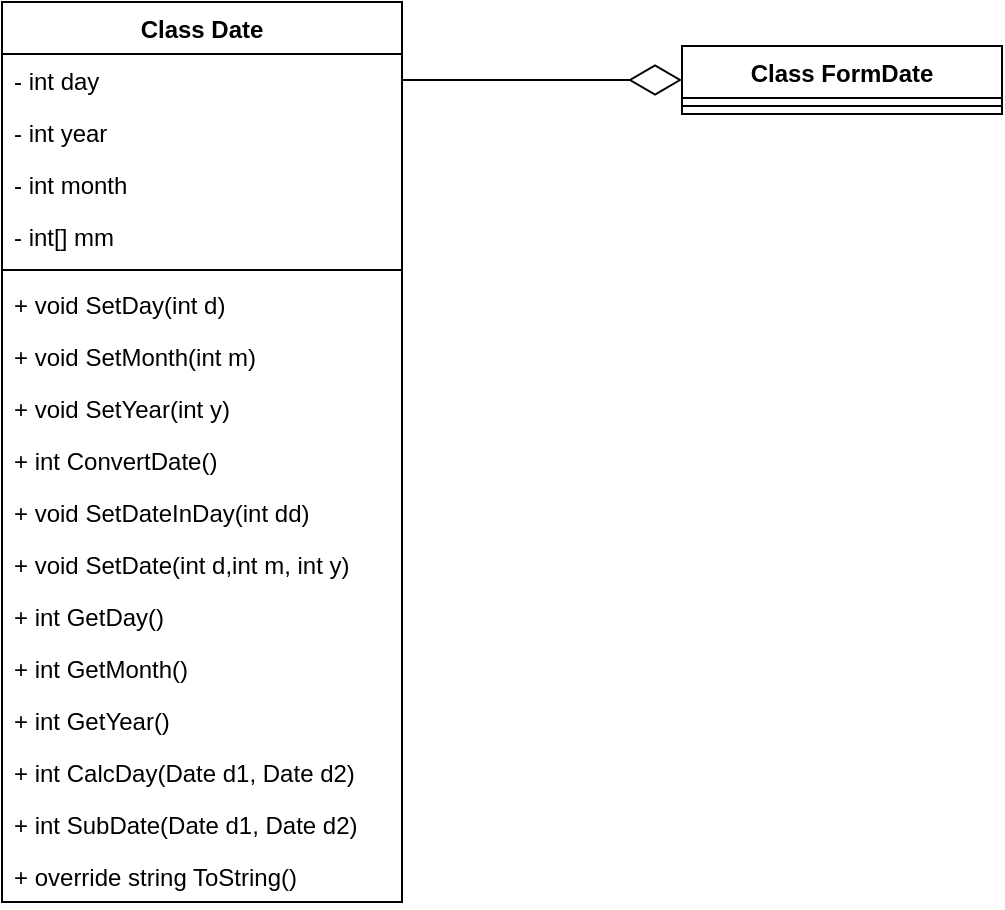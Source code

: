 <mxfile version="20.8.23" type="device"><diagram id="C5RBs43oDa-KdzZeNtuy" name="Page-1"><mxGraphModel dx="1674" dy="739" grid="1" gridSize="10" guides="1" tooltips="1" connect="1" arrows="1" fold="1" page="1" pageScale="1" pageWidth="827" pageHeight="1169" math="0" shadow="0"><root><mxCell id="WIyWlLk6GJQsqaUBKTNV-0"/><mxCell id="WIyWlLk6GJQsqaUBKTNV-1" parent="WIyWlLk6GJQsqaUBKTNV-0"/><mxCell id="NbKrStHt6KwaUkh5Cjne-0" value="" style="endArrow=diamondThin;endFill=0;endSize=24;html=1;rounded=0;entryX=0;entryY=0.5;entryDx=0;entryDy=0;" parent="WIyWlLk6GJQsqaUBKTNV-1" source="NbKrStHt6KwaUkh5Cjne-29" target="Ip3qrehRlykCAQib55q2-3" edge="1"><mxGeometry width="160" relative="1" as="geometry"><mxPoint x="321.96" y="401" as="sourcePoint"/><mxPoint x="490" y="425" as="targetPoint"/></mxGeometry></mxCell><mxCell id="NbKrStHt6KwaUkh5Cjne-28" value="Class Date" style="swimlane;fontStyle=1;align=center;verticalAlign=top;childLayout=stackLayout;horizontal=1;startSize=26;horizontalStack=0;resizeParent=1;resizeParentMax=0;resizeLast=0;collapsible=1;marginBottom=0;" parent="WIyWlLk6GJQsqaUBKTNV-1" vertex="1"><mxGeometry x="180" y="360" width="200" height="450" as="geometry"/></mxCell><mxCell id="NbKrStHt6KwaUkh5Cjne-29" value="- int day&#10;" style="text;strokeColor=none;fillColor=none;align=left;verticalAlign=top;spacingLeft=4;spacingRight=4;overflow=hidden;rotatable=0;points=[[0,0.5],[1,0.5]];portConstraint=eastwest;" parent="NbKrStHt6KwaUkh5Cjne-28" vertex="1"><mxGeometry y="26" width="200" height="26" as="geometry"/></mxCell><mxCell id="NbKrStHt6KwaUkh5Cjne-33" value="- int year&#10;" style="text;strokeColor=none;fillColor=none;align=left;verticalAlign=top;spacingLeft=4;spacingRight=4;overflow=hidden;rotatable=0;points=[[0,0.5],[1,0.5]];portConstraint=eastwest;" parent="NbKrStHt6KwaUkh5Cjne-28" vertex="1"><mxGeometry y="52" width="200" height="26" as="geometry"/></mxCell><mxCell id="NbKrStHt6KwaUkh5Cjne-34" value="- int month" style="text;strokeColor=none;fillColor=none;align=left;verticalAlign=top;spacingLeft=4;spacingRight=4;overflow=hidden;rotatable=0;points=[[0,0.5],[1,0.5]];portConstraint=eastwest;" parent="NbKrStHt6KwaUkh5Cjne-28" vertex="1"><mxGeometry y="78" width="200" height="26" as="geometry"/></mxCell><mxCell id="NbKrStHt6KwaUkh5Cjne-35" value="- int[] mm&#10;" style="text;strokeColor=none;fillColor=none;align=left;verticalAlign=top;spacingLeft=4;spacingRight=4;overflow=hidden;rotatable=0;points=[[0,0.5],[1,0.5]];portConstraint=eastwest;" parent="NbKrStHt6KwaUkh5Cjne-28" vertex="1"><mxGeometry y="104" width="200" height="26" as="geometry"/></mxCell><mxCell id="NbKrStHt6KwaUkh5Cjne-30" value="" style="line;strokeWidth=1;fillColor=none;align=left;verticalAlign=middle;spacingTop=-1;spacingLeft=3;spacingRight=3;rotatable=0;labelPosition=right;points=[];portConstraint=eastwest;strokeColor=inherit;" parent="NbKrStHt6KwaUkh5Cjne-28" vertex="1"><mxGeometry y="130" width="200" height="8" as="geometry"/></mxCell><mxCell id="NbKrStHt6KwaUkh5Cjne-31" value="+ void SetDay(int d)   " style="text;strokeColor=none;fillColor=none;align=left;verticalAlign=top;spacingLeft=4;spacingRight=4;overflow=hidden;rotatable=0;points=[[0,0.5],[1,0.5]];portConstraint=eastwest;" parent="NbKrStHt6KwaUkh5Cjne-28" vertex="1"><mxGeometry y="138" width="200" height="26" as="geometry"/></mxCell><mxCell id="NbKrStHt6KwaUkh5Cjne-36" value="+ void SetMonth(int m)   " style="text;strokeColor=none;fillColor=none;align=left;verticalAlign=top;spacingLeft=4;spacingRight=4;overflow=hidden;rotatable=0;points=[[0,0.5],[1,0.5]];portConstraint=eastwest;" parent="NbKrStHt6KwaUkh5Cjne-28" vertex="1"><mxGeometry y="164" width="200" height="26" as="geometry"/></mxCell><mxCell id="NbKrStHt6KwaUkh5Cjne-38" value="+ void SetYear(int y)   " style="text;strokeColor=none;fillColor=none;align=left;verticalAlign=top;spacingLeft=4;spacingRight=4;overflow=hidden;rotatable=0;points=[[0,0.5],[1,0.5]];portConstraint=eastwest;" parent="NbKrStHt6KwaUkh5Cjne-28" vertex="1"><mxGeometry y="190" width="200" height="26" as="geometry"/></mxCell><mxCell id="NbKrStHt6KwaUkh5Cjne-40" value="+ int ConvertDate()&#10;   " style="text;strokeColor=none;fillColor=none;align=left;verticalAlign=top;spacingLeft=4;spacingRight=4;overflow=hidden;rotatable=0;points=[[0,0.5],[1,0.5]];portConstraint=eastwest;" parent="NbKrStHt6KwaUkh5Cjne-28" vertex="1"><mxGeometry y="216" width="200" height="26" as="geometry"/></mxCell><mxCell id="NbKrStHt6KwaUkh5Cjne-41" value="+ void SetDateInDay(int dd)" style="text;strokeColor=none;fillColor=none;align=left;verticalAlign=top;spacingLeft=4;spacingRight=4;overflow=hidden;rotatable=0;points=[[0,0.5],[1,0.5]];portConstraint=eastwest;" parent="NbKrStHt6KwaUkh5Cjne-28" vertex="1"><mxGeometry y="242" width="200" height="26" as="geometry"/></mxCell><mxCell id="NbKrStHt6KwaUkh5Cjne-43" value="+ void SetDate(int d,int m, int y)   " style="text;strokeColor=none;fillColor=none;align=left;verticalAlign=top;spacingLeft=4;spacingRight=4;overflow=hidden;rotatable=0;points=[[0,0.5],[1,0.5]];portConstraint=eastwest;" parent="NbKrStHt6KwaUkh5Cjne-28" vertex="1"><mxGeometry y="268" width="200" height="26" as="geometry"/></mxCell><mxCell id="NbKrStHt6KwaUkh5Cjne-45" value="+ int GetDay()" style="text;strokeColor=none;fillColor=none;align=left;verticalAlign=top;spacingLeft=4;spacingRight=4;overflow=hidden;rotatable=0;points=[[0,0.5],[1,0.5]];portConstraint=eastwest;" parent="NbKrStHt6KwaUkh5Cjne-28" vertex="1"><mxGeometry y="294" width="200" height="26" as="geometry"/></mxCell><mxCell id="NbKrStHt6KwaUkh5Cjne-44" value="+ int GetMonth()" style="text;strokeColor=none;fillColor=none;align=left;verticalAlign=top;spacingLeft=4;spacingRight=4;overflow=hidden;rotatable=0;points=[[0,0.5],[1,0.5]];portConstraint=eastwest;" parent="NbKrStHt6KwaUkh5Cjne-28" vertex="1"><mxGeometry y="320" width="200" height="26" as="geometry"/></mxCell><mxCell id="NbKrStHt6KwaUkh5Cjne-42" value="+ int GetYear()   " style="text;strokeColor=none;fillColor=none;align=left;verticalAlign=top;spacingLeft=4;spacingRight=4;overflow=hidden;rotatable=0;points=[[0,0.5],[1,0.5]];portConstraint=eastwest;" parent="NbKrStHt6KwaUkh5Cjne-28" vertex="1"><mxGeometry y="346" width="200" height="26" as="geometry"/></mxCell><mxCell id="NbKrStHt6KwaUkh5Cjne-47" value="+ int CalcDay(Date d1, Date d2)   " style="text;strokeColor=none;fillColor=none;align=left;verticalAlign=top;spacingLeft=4;spacingRight=4;overflow=hidden;rotatable=0;points=[[0,0.5],[1,0.5]];portConstraint=eastwest;" parent="NbKrStHt6KwaUkh5Cjne-28" vertex="1"><mxGeometry y="372" width="200" height="26" as="geometry"/></mxCell><mxCell id="NbKrStHt6KwaUkh5Cjne-48" value="+ int SubDate(Date d1, Date d2)" style="text;strokeColor=none;fillColor=none;align=left;verticalAlign=top;spacingLeft=4;spacingRight=4;overflow=hidden;rotatable=0;points=[[0,0.5],[1,0.5]];portConstraint=eastwest;" parent="NbKrStHt6KwaUkh5Cjne-28" vertex="1"><mxGeometry y="398" width="200" height="26" as="geometry"/></mxCell><mxCell id="NbKrStHt6KwaUkh5Cjne-49" value="+ override string ToString()" style="text;strokeColor=none;fillColor=none;align=left;verticalAlign=top;spacingLeft=4;spacingRight=4;overflow=hidden;rotatable=0;points=[[0,0.5],[1,0.5]];portConstraint=eastwest;" parent="NbKrStHt6KwaUkh5Cjne-28" vertex="1"><mxGeometry y="424" width="200" height="26" as="geometry"/></mxCell><mxCell id="Ip3qrehRlykCAQib55q2-3" value="Class FormDate" style="swimlane;fontStyle=1;align=center;verticalAlign=top;childLayout=stackLayout;horizontal=1;startSize=26;horizontalStack=0;resizeParent=1;resizeParentMax=0;resizeLast=0;collapsible=1;marginBottom=0;" vertex="1" parent="WIyWlLk6GJQsqaUBKTNV-1"><mxGeometry x="520" y="382" width="160" height="34" as="geometry"/></mxCell><mxCell id="Ip3qrehRlykCAQib55q2-5" value="" style="line;strokeWidth=1;fillColor=none;align=left;verticalAlign=middle;spacingTop=-1;spacingLeft=3;spacingRight=3;rotatable=0;labelPosition=right;points=[];portConstraint=eastwest;strokeColor=inherit;" vertex="1" parent="Ip3qrehRlykCAQib55q2-3"><mxGeometry y="26" width="160" height="8" as="geometry"/></mxCell></root></mxGraphModel></diagram></mxfile>